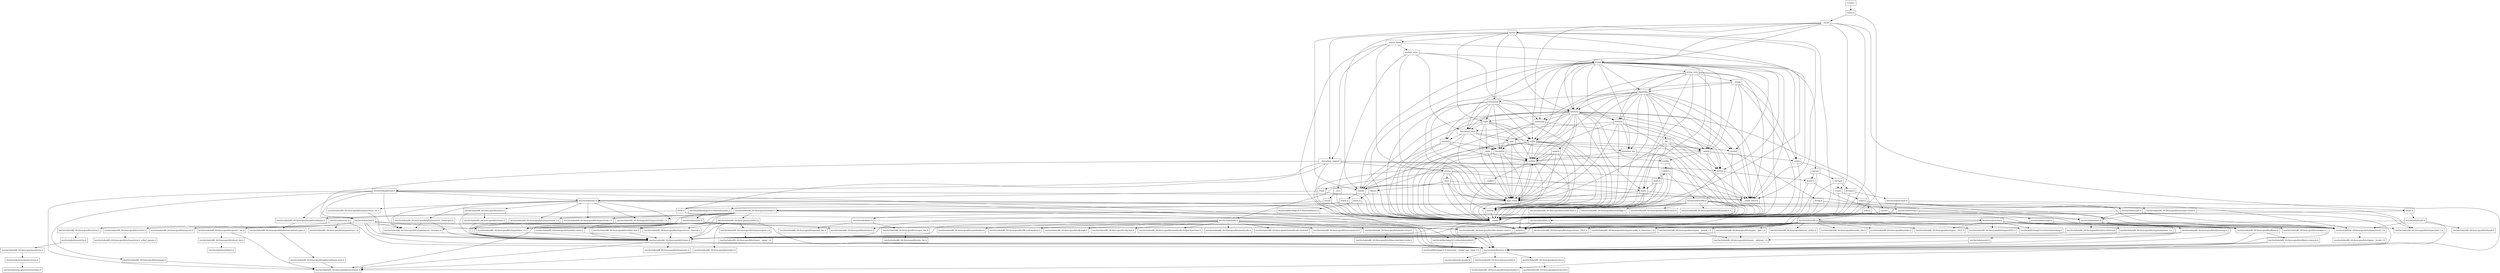 digraph "dependencies" {
  header_0 [ shape="box", label="\<stdin\>" ];
  header_1 [ shape="box", label="codecvt" ];
  header_10 [ shape="box", label="/usr/include/pthread.h" ];
  header_100 [ shape="box", label="/usr/include/x86_64-linux-gnu/bits/types/cookie_io_functions_t.h" ];
  header_101 [ shape="box", label="/usr/include/x86_64-linux-gnu/bits/stdio_lim.h" ];
  header_102 [ shape="box", label="/usr/include/x86_64-linux-gnu/bits/sys_errlist.h" ];
  header_103 [ shape="box", label="/usr/include/x86_64-linux-gnu/bits/stdio.h" ];
  header_104 [ shape="box", label="memory" ];
  header_105 [ shape="box", label="typeinfo" ];
  header_106 [ shape="box", label="exception" ];
  header_107 [ shape="box", label="new" ];
  header_108 [ shape="box", label="iterator" ];
  header_109 [ shape="box", label="__functional_base" ];
  header_11 [ shape="box", label="__locale" ];
  header_110 [ shape="box", label="tuple" ];
  header_111 [ shape="box", label="stdexcept" ];
  header_112 [ shape="box", label="cassert" ];
  header_113 [ shape="box", label="/usr/include/assert.h" ];
  header_114 [ shape="box", label="atomic" ];
  header_115 [ shape="box", label="functional" ];
  header_116 [ shape="box", label="bit" ];
  header_117 [ shape="box", label="cwchar" ];
  header_118 [ shape="box", label="cwctype" ];
  header_119 [ shape="box", label="cctype" ];
  header_12 [ shape="box", label="string" ];
  header_120 [ shape="box", label="ctype.h" ];
  header_121 [ shape="box", label="/usr/include/ctype.h" ];
  header_122 [ shape="box", label="wctype.h" ];
  header_123 [ shape="box", label="/usr/include/wctype.h" ];
  header_124 [ shape="box", label="/usr/include/x86_64-linux-gnu/bits/wctype-wchar.h" ];
  header_125 [ shape="box", label="mutex" ];
  header_126 [ shape="box", label="__mutex_base" ];
  header_127 [ shape="box", label="chrono" ];
  header_128 [ shape="box", label="ctime" ];
  header_129 [ shape="box", label="/usr/include/time.h" ];
  header_13 [ shape="box", label="string_view" ];
  header_130 [ shape="box", label="/usr/include/x86_64-linux-gnu/bits/time.h" ];
  header_131 [ shape="box", label="/usr/include/x86_64-linux-gnu/bits/timex.h" ];
  header_132 [ shape="box", label="/usr/include/x86_64-linux-gnu/bits/types/struct_tm.h" ];
  header_133 [ shape="box", label="/usr/include/x86_64-linux-gnu/bits/types/struct_itimerspec.h" ];
  header_134 [ shape="box", label="ratio" ];
  header_135 [ shape="box", label="climits" ];
  header_136 [ shape="box", label="limits.h" ];
  header_137 [ shape="box", label="/usr/local/lib/clang/10.0.0/include/limits.h" ];
  header_138 [ shape="box", label="/usr/include/limits.h" ];
  header_139 [ shape="box", label="/usr/include/x86_64-linux-gnu/bits/posix1_lim.h" ];
  header_14 [ shape="box", label="__string" ];
  header_140 [ shape="box", label="/usr/include/x86_64-linux-gnu/bits/local_lim.h" ];
  header_141 [ shape="box", label="/usr/include/linux/limits.h" ];
  header_142 [ shape="box", label="/usr/include/x86_64-linux-gnu/bits/posix2_lim.h" ];
  header_143 [ shape="box", label="/usr/include/x86_64-linux-gnu/bits/xopen_lim.h" ];
  header_144 [ shape="box", label="/usr/include/x86_64-linux-gnu/bits/uio_lim.h" ];
  header_145 [ shape="box", label="system_error" ];
  header_146 [ shape="box", label="__errc" ];
  header_147 [ shape="box", label="cerrno" ];
  header_148 [ shape="box", label="errno.h" ];
  header_149 [ shape="box", label="/usr/include/errno.h" ];
  header_15 [ shape="box", label="algorithm" ];
  header_150 [ shape="box", label="/usr/include/x86_64-linux-gnu/bits/errno.h" ];
  header_151 [ shape="box", label="/usr/include/linux/errno.h" ];
  header_152 [ shape="box", label="/usr/include/x86_64-linux-gnu/asm/errno.h" ];
  header_153 [ shape="box", label="/usr/include/asm-generic/errno.h" ];
  header_154 [ shape="box", label="/usr/include/asm-generic/errno-base.h" ];
  header_155 [ shape="box", label="/usr/include/x86_64-linux-gnu/bits/types/error_t.h" ];
  header_156 [ shape="box", label="__threading_support" ];
  header_157 [ shape="box", label="/usr/include/sched.h" ];
  header_158 [ shape="box", label="/usr/include/x86_64-linux-gnu/bits/sched.h" ];
  header_159 [ shape="box", label="/usr/include/x86_64-linux-gnu/bits/types/struct_sched_param.h" ];
  header_16 [ shape="box", label="initializer_list" ];
  header_160 [ shape="box", label="/usr/include/x86_64-linux-gnu/bits/cpu-set.h" ];
  header_161 [ shape="box", label="/usr/include/x86_64-linux-gnu/bits/setjmp.h" ];
  header_162 [ shape="box", label="locale.h" ];
  header_163 [ shape="box", label="/usr/include/locale.h" ];
  header_164 [ shape="box", label="/usr/include/x86_64-linux-gnu/bits/locale.h" ];
  header_17 [ shape="box", label="cstddef" ];
  header_18 [ shape="box", label="version" ];
  header_19 [ shape="box", label="/usr/local/lib/clang/10.0.0/include/stddef.h" ];
  header_2 [ shape="box", label="__config" ];
  header_20 [ shape="box", label="/usr/local/lib/clang/10.0.0/include/__stddef_max_align_t.h" ];
  header_21 [ shape="box", label="__nullptr" ];
  header_22 [ shape="box", label="type_traits" ];
  header_23 [ shape="box", label="cstring" ];
  header_24 [ shape="box", label="string.h" ];
  header_25 [ shape="box", label="/usr/include/string.h" ];
  header_26 [ shape="box", label="/usr/include/x86_64-linux-gnu/bits/libc-header-start.h" ];
  header_27 [ shape="box", label="stddef.h" ];
  header_28 [ shape="box", label="/usr/include/x86_64-linux-gnu/bits/types/locale_t.h" ];
  header_29 [ shape="box", label="/usr/include/x86_64-linux-gnu/bits/types/__locale_t.h" ];
  header_3 [ shape="box", label="/usr/include/features.h" ];
  header_30 [ shape="box", label="/usr/include/strings.h" ];
  header_31 [ shape="box", label="utility" ];
  header_32 [ shape="box", label="__tuple" ];
  header_33 [ shape="box", label="cstdint" ];
  header_34 [ shape="box", label="stdint.h" ];
  header_35 [ shape="box", label="/usr/local/lib/clang/10.0.0/include/stdint.h" ];
  header_36 [ shape="box", label="/usr/include/stdint.h" ];
  header_37 [ shape="box", label="/usr/include/x86_64-linux-gnu/bits/types.h" ];
  header_38 [ shape="box", label="/usr/include/x86_64-linux-gnu/bits/typesizes.h" ];
  header_39 [ shape="box", label="/usr/include/x86_64-linux-gnu/bits/wchar.h" ];
  header_4 [ shape="box", label="/usr/include/stdc-predef.h" ];
  header_40 [ shape="box", label="/usr/include/x86_64-linux-gnu/bits/stdint-intn.h" ];
  header_41 [ shape="box", label="/usr/include/x86_64-linux-gnu/bits/stdint-uintn.h" ];
  header_42 [ shape="box", label="__debug" ];
  header_43 [ shape="box", label="iosfwd" ];
  header_44 [ shape="box", label="wchar.h" ];
  header_45 [ shape="box", label="/usr/include/wchar.h" ];
  header_46 [ shape="box", label="/usr/include/x86_64-linux-gnu/bits/floatn.h" ];
  header_47 [ shape="box", label="/usr/include/x86_64-linux-gnu/bits/floatn-common.h" ];
  header_48 [ shape="box", label="/usr/local/lib/clang/10.0.0/include/stdarg.h" ];
  header_49 [ shape="box", label="/usr/include/x86_64-linux-gnu/bits/types/wint_t.h" ];
  header_5 [ shape="box", label="/usr/include/x86_64-linux-gnu/sys/cdefs.h" ];
  header_50 [ shape="box", label="/usr/include/x86_64-linux-gnu/bits/types/mbstate_t.h" ];
  header_51 [ shape="box", label="/usr/include/x86_64-linux-gnu/bits/types/__mbstate_t.h" ];
  header_52 [ shape="box", label="/usr/include/x86_64-linux-gnu/bits/types/__FILE.h" ];
  header_53 [ shape="box", label="/usr/include/x86_64-linux-gnu/bits/types/FILE.h" ];
  header_54 [ shape="box", label="cstdlib" ];
  header_55 [ shape="box", label="stdlib.h" ];
  header_56 [ shape="box", label="/usr/include/stdlib.h" ];
  header_57 [ shape="box", label="/usr/include/x86_64-linux-gnu/bits/waitflags.h" ];
  header_58 [ shape="box", label="/usr/include/x86_64-linux-gnu/bits/waitstatus.h" ];
  header_59 [ shape="box", label="/usr/include/x86_64-linux-gnu/sys/types.h" ];
  header_6 [ shape="box", label="/usr/include/x86_64-linux-gnu/bits/wordsize.h" ];
  header_60 [ shape="box", label="/usr/include/x86_64-linux-gnu/bits/types/clock_t.h" ];
  header_61 [ shape="box", label="/usr/include/x86_64-linux-gnu/bits/types/clockid_t.h" ];
  header_62 [ shape="box", label="/usr/include/x86_64-linux-gnu/bits/types/time_t.h" ];
  header_63 [ shape="box", label="/usr/include/x86_64-linux-gnu/bits/types/timer_t.h" ];
  header_64 [ shape="box", label="/usr/include/endian.h" ];
  header_65 [ shape="box", label="/usr/include/x86_64-linux-gnu/bits/endian.h" ];
  header_66 [ shape="box", label="/usr/include/x86_64-linux-gnu/bits/byteswap.h" ];
  header_67 [ shape="box", label="/usr/include/x86_64-linux-gnu/bits/uintn-identity.h" ];
  header_68 [ shape="box", label="/usr/include/x86_64-linux-gnu/sys/select.h" ];
  header_69 [ shape="box", label="/usr/include/x86_64-linux-gnu/bits/select.h" ];
  header_7 [ shape="box", label="/usr/include/x86_64-linux-gnu/bits/long-double.h" ];
  header_70 [ shape="box", label="/usr/include/x86_64-linux-gnu/bits/types/sigset_t.h" ];
  header_71 [ shape="box", label="/usr/include/x86_64-linux-gnu/bits/types/__sigset_t.h" ];
  header_72 [ shape="box", label="/usr/include/x86_64-linux-gnu/bits/types/struct_timeval.h" ];
  header_73 [ shape="box", label="/usr/include/x86_64-linux-gnu/bits/types/struct_timespec.h" ];
  header_74 [ shape="box", label="/usr/include/x86_64-linux-gnu/bits/pthreadtypes.h" ];
  header_75 [ shape="box", label="/usr/include/x86_64-linux-gnu/bits/thread-shared-types.h" ];
  header_76 [ shape="box", label="/usr/include/x86_64-linux-gnu/bits/pthreadtypes-arch.h" ];
  header_77 [ shape="box", label="/usr/include/alloca.h" ];
  header_78 [ shape="box", label="/usr/include/x86_64-linux-gnu/bits/stdlib-bsearch.h" ];
  header_79 [ shape="box", label="/usr/include/x86_64-linux-gnu/bits/stdlib-float.h" ];
  header_8 [ shape="box", label="/usr/include/x86_64-linux-gnu/gnu/stubs.h" ];
  header_80 [ shape="box", label="math.h" ];
  header_81 [ shape="box", label="/usr/include/math.h" ];
  header_82 [ shape="box", label="/usr/include/x86_64-linux-gnu/bits/math-vector.h" ];
  header_83 [ shape="box", label="/usr/include/x86_64-linux-gnu/bits/libm-simd-decl-stubs.h" ];
  header_84 [ shape="box", label="/usr/include/x86_64-linux-gnu/bits/flt-eval-method.h" ];
  header_85 [ shape="box", label="/usr/include/x86_64-linux-gnu/bits/fp-logb.h" ];
  header_86 [ shape="box", label="/usr/include/x86_64-linux-gnu/bits/fp-fast.h" ];
  header_87 [ shape="box", label="/usr/include/x86_64-linux-gnu/bits/mathcalls-helper-functions.h" ];
  header_88 [ shape="box", label="/usr/include/x86_64-linux-gnu/bits/mathcalls.h" ];
  header_89 [ shape="box", label="/usr/include/x86_64-linux-gnu/bits/mathcalls-narrow.h" ];
  header_9 [ shape="box", label="/usr/include/x86_64-linux-gnu/gnu/stubs-64.h" ];
  header_90 [ shape="box", label="/usr/include/x86_64-linux-gnu/bits/iscanonical.h" ];
  header_91 [ shape="box", label="/usr/include/x86_64-linux-gnu/bits/mathinline.h" ];
  header_92 [ shape="box", label="limits" ];
  header_93 [ shape="box", label="__undef_macros" ];
  header_94 [ shape="box", label="cstdio" ];
  header_95 [ shape="box", label="stdio.h" ];
  header_96 [ shape="box", label="/usr/include/stdio.h" ];
  header_97 [ shape="box", label="/usr/include/x86_64-linux-gnu/bits/types/__fpos_t.h" ];
  header_98 [ shape="box", label="/usr/include/x86_64-linux-gnu/bits/types/__fpos64_t.h" ];
  header_99 [ shape="box", label="/usr/include/x86_64-linux-gnu/bits/types/struct_FILE.h" ];
  header_118 -> header_2;
  header_118 -> header_122;
  header_118 -> header_119;
  header_119 -> header_2;
  header_119 -> header_120;
  header_61 -> header_37;
  header_60 -> header_37;
  header_63 -> header_37;
  header_62 -> header_37;
  header_64 -> header_65;
  header_64 -> header_3;
  header_64 -> header_67;
  header_64 -> header_66;
  header_67 -> header_37;
  header_66 -> header_37;
  header_66 -> header_3;
  header_69 -> header_6;
  header_68 -> header_37;
  header_68 -> header_72;
  header_68 -> header_73;
  header_68 -> header_70;
  header_68 -> header_62;
  header_68 -> header_3;
  header_68 -> header_69;
  header_161 -> header_6;
  header_114 -> header_18;
  header_114 -> header_17;
  header_114 -> header_2;
  header_114 -> header_33;
  header_114 -> header_22;
  header_115 -> header_31;
  header_115 -> header_18;
  header_115 -> header_22;
  header_115 -> header_2;
  header_115 -> header_105;
  header_115 -> header_104;
  header_115 -> header_109;
  header_115 -> header_106;
  header_115 -> header_110;
  header_163 -> header_27;
  header_163 -> header_28;
  header_163 -> header_3;
  header_163 -> header_164;
  header_72 -> header_37;
  header_73 -> header_37;
  header_70 -> header_71;
  header_76 -> header_6;
  header_77 -> header_27;
  header_77 -> header_3;
  header_74 -> header_75;
  header_75 -> header_76;
  header_116 -> header_18;
  header_116 -> header_22;
  header_116 -> header_2;
  header_116 -> header_42;
  header_116 -> header_92;
  header_116 -> header_93;
  header_117 -> header_44;
  header_117 -> header_2;
  header_117 -> header_118;
  header_112 -> header_2;
  header_112 -> header_113;
  header_113 -> header_3;
  header_110 -> header_17;
  header_110 -> header_18;
  header_110 -> header_32;
  header_110 -> header_31;
  header_110 -> header_109;
  header_110 -> header_2;
  header_110 -> header_22;
  header_111 -> header_43;
  header_111 -> header_106;
  header_111 -> header_2;
  header_47 -> header_7;
  header_47 -> header_3;
  header_46 -> header_47;
  header_46 -> header_3;
  header_45 -> header_53;
  header_45 -> header_28;
  header_45 -> header_39;
  header_45 -> header_50;
  header_45 -> header_27;
  header_45 -> header_26;
  header_45 -> header_46;
  header_45 -> header_52;
  header_45 -> header_49;
  header_45 -> header_48;
  header_44 -> header_45;
  header_44 -> header_2;
  header_43 -> header_44;
  header_43 -> header_2;
  header_42 -> header_94;
  header_42 -> header_43;
  header_42 -> header_17;
  header_42 -> header_2;
  header_42 -> header_54;
  header_41 -> header_37;
  header_40 -> header_37;
  header_105 -> header_106;
  header_105 -> header_2;
  header_105 -> header_33;
  header_105 -> header_17;
  header_104 -> header_43;
  header_104 -> header_17;
  header_104 -> header_112;
  header_104 -> header_18;
  header_104 -> header_33;
  header_104 -> header_23;
  header_104 -> header_22;
  header_104 -> header_2;
  header_104 -> header_108;
  header_104 -> header_93;
  header_104 -> header_105;
  header_104 -> header_109;
  header_104 -> header_107;
  header_104 -> header_31;
  header_104 -> header_110;
  header_104 -> header_114;
  header_104 -> header_92;
  header_104 -> header_111;
  header_107 -> header_18;
  header_107 -> header_106;
  header_107 -> header_2;
  header_107 -> header_17;
  header_107 -> header_22;
  header_106 -> header_54;
  header_106 -> header_18;
  header_106 -> header_17;
  header_106 -> header_2;
  header_106 -> header_22;
  header_100 -> header_37;
  header_5 -> header_6;
  header_5 -> header_7;
  header_2 -> header_3;
  header_3 -> header_4;
  header_3 -> header_5;
  header_3 -> header_8;
  header_0 -> header_1;
  header_1 -> header_2;
  header_1 -> header_11;
  header_8 -> header_9;
  header_59 -> header_37;
  header_59 -> header_27;
  header_59 -> header_61;
  header_59 -> header_60;
  header_59 -> header_63;
  header_59 -> header_62;
  header_59 -> header_3;
  header_59 -> header_74;
  header_59 -> header_40;
  header_59 -> header_68;
  header_59 -> header_64;
  header_50 -> header_51;
  header_54 -> header_2;
  header_54 -> header_55;
  header_55 -> header_80;
  header_55 -> header_2;
  header_55 -> header_56;
  header_56 -> header_58;
  header_56 -> header_59;
  header_56 -> header_28;
  header_56 -> header_27;
  header_56 -> header_26;
  header_56 -> header_57;
  header_56 -> header_46;
  header_56 -> header_77;
  header_56 -> header_78;
  header_56 -> header_79;
  header_130 -> header_37;
  header_130 -> header_131;
  header_131 -> header_72;
  header_131 -> header_37;
  header_132 -> header_37;
  header_133 -> header_37;
  header_133 -> header_73;
  header_134 -> header_22;
  header_134 -> header_2;
  header_134 -> header_33;
  header_134 -> header_93;
  header_134 -> header_135;
  header_135 -> header_2;
  header_135 -> header_136;
  header_136 -> header_2;
  header_136 -> header_137;
  header_137 -> header_138;
  header_138 -> header_139;
  header_138 -> header_143;
  header_138 -> header_26;
  header_138 -> header_142;
  header_139 -> header_6;
  header_139 -> header_140;
  header_28 -> header_29;
  header_25 -> header_27;
  header_25 -> header_26;
  header_25 -> header_28;
  header_25 -> header_30;
  header_24 -> header_25;
  header_24 -> header_2;
  header_27 -> header_19;
  header_26 -> header_3;
  header_21 -> header_2;
  header_23 -> header_24;
  header_23 -> header_2;
  header_22 -> header_18;
  header_22 -> header_17;
  header_22 -> header_2;
  header_127 -> header_18;
  header_127 -> header_22;
  header_127 -> header_134;
  header_127 -> header_2;
  header_127 -> header_93;
  header_127 -> header_92;
  header_127 -> header_128;
  header_126 -> header_127;
  header_126 -> header_145;
  header_126 -> header_156;
  header_126 -> header_2;
  header_126 -> header_93;
  header_125 -> header_156;
  header_125 -> header_18;
  header_125 -> header_33;
  header_125 -> header_126;
  header_125 -> header_2;
  header_125 -> header_104;
  header_125 -> header_115;
  header_125 -> header_110;
  header_125 -> header_93;
  header_124 -> header_37;
  header_124 -> header_64;
  header_124 -> header_49;
  header_123 -> header_37;
  header_123 -> header_124;
  header_123 -> header_3;
  header_123 -> header_49;
  header_123 -> header_28;
  header_122 -> header_123;
  header_122 -> header_2;
  header_121 -> header_37;
  header_121 -> header_28;
  header_121 -> header_3;
  header_121 -> header_64;
  header_120 -> header_2;
  header_120 -> header_121;
  header_129 -> header_61;
  header_129 -> header_28;
  header_129 -> header_73;
  header_129 -> header_27;
  header_129 -> header_63;
  header_129 -> header_130;
  header_129 -> header_60;
  header_129 -> header_132;
  header_129 -> header_62;
  header_129 -> header_3;
  header_129 -> header_133;
  header_128 -> header_2;
  header_128 -> header_129;
  header_36 -> header_39;
  header_36 -> header_37;
  header_36 -> header_26;
  header_36 -> header_6;
  header_36 -> header_41;
  header_36 -> header_40;
  header_37 -> header_6;
  header_37 -> header_3;
  header_37 -> header_38;
  header_34 -> header_35;
  header_34 -> header_2;
  header_35 -> header_36;
  header_32 -> header_17;
  header_32 -> header_2;
  header_32 -> header_22;
  header_33 -> header_34;
  header_33 -> header_2;
  header_30 -> header_27;
  header_30 -> header_3;
  header_30 -> header_28;
  header_31 -> header_16;
  header_31 -> header_17;
  header_31 -> header_18;
  header_31 -> header_32;
  header_31 -> header_33;
  header_31 -> header_23;
  header_31 -> header_22;
  header_31 -> header_2;
  header_31 -> header_42;
  header_152 -> header_153;
  header_153 -> header_154;
  header_150 -> header_151;
  header_151 -> header_152;
  header_156 -> header_10;
  header_156 -> header_157;
  header_156 -> header_148;
  header_156 -> header_127;
  header_156 -> header_43;
  header_156 -> header_2;
  header_156 -> header_93;
  header_157 -> header_37;
  header_157 -> header_27;
  header_157 -> header_73;
  header_157 -> header_62;
  header_157 -> header_3;
  header_157 -> header_160;
  header_157 -> header_158;
  header_158 -> header_159;
  header_109 -> header_31;
  header_109 -> header_22;
  header_109 -> header_2;
  header_109 -> header_105;
  header_109 -> header_107;
  header_109 -> header_106;
  header_108 -> header_16;
  header_108 -> header_17;
  header_108 -> header_18;
  header_108 -> header_22;
  header_108 -> header_2;
  header_108 -> header_43;
  header_108 -> header_42;
  header_108 -> header_109;
  header_82 -> header_83;
  header_81 -> header_90;
  header_81 -> header_37;
  header_81 -> header_26;
  header_81 -> header_91;
  header_81 -> header_46;
  header_81 -> header_89;
  header_81 -> header_88;
  header_81 -> header_82;
  header_81 -> header_87;
  header_81 -> header_86;
  header_81 -> header_85;
  header_81 -> header_84;
  header_80 -> header_81;
  header_80 -> header_2;
  header_80 -> header_55;
  header_80 -> header_92;
  header_80 -> header_22;
  header_140 -> header_141;
  header_143 -> header_144;
  header_145 -> header_111;
  header_145 -> header_22;
  header_145 -> header_109;
  header_145 -> header_12;
  header_145 -> header_146;
  header_147 -> header_148;
  header_147 -> header_2;
  header_146 -> header_2;
  header_146 -> header_147;
  header_149 -> header_150;
  header_149 -> header_3;
  header_149 -> header_155;
  header_148 -> header_149;
  header_148 -> header_2;
  header_14 -> header_15;
  header_14 -> header_2;
  header_14 -> header_42;
  header_14 -> header_94;
  header_14 -> header_104;
  header_14 -> header_93;
  header_15 -> header_16;
  header_15 -> header_115;
  header_15 -> header_18;
  header_15 -> header_23;
  header_15 -> header_31;
  header_15 -> header_17;
  header_15 -> header_2;
  header_15 -> header_108;
  header_15 -> header_93;
  header_15 -> header_116;
  header_15 -> header_104;
  header_15 -> header_22;
  header_15 -> header_42;
  header_16 -> header_17;
  header_16 -> header_2;
  header_17 -> header_18;
  header_17 -> header_2;
  header_17 -> header_19;
  header_17 -> header_21;
  header_17 -> header_22;
  header_10 -> header_157;
  header_10 -> header_6;
  header_10 -> header_73;
  header_10 -> header_3;
  header_10 -> header_74;
  header_10 -> header_161;
  header_10 -> header_129;
  header_10 -> header_64;
  header_11 -> header_12;
  header_11 -> header_33;
  header_11 -> header_31;
  header_11 -> header_125;
  header_11 -> header_2;
  header_11 -> header_119;
  header_11 -> header_104;
  header_11 -> header_162;
  header_12 -> header_42;
  header_12 -> header_15;
  header_12 -> header_16;
  header_12 -> header_2;
  header_12 -> header_13;
  header_12 -> header_18;
  header_12 -> header_33;
  header_12 -> header_23;
  header_12 -> header_31;
  header_12 -> header_43;
  header_12 -> header_108;
  header_12 -> header_93;
  header_12 -> header_104;
  header_12 -> header_94;
  header_12 -> header_117;
  header_12 -> header_109;
  header_12 -> header_22;
  header_12 -> header_111;
  header_13 -> header_14;
  header_13 -> header_15;
  header_13 -> header_18;
  header_13 -> header_42;
  header_13 -> header_2;
  header_13 -> header_108;
  header_13 -> header_93;
  header_13 -> header_92;
  header_13 -> header_111;
  header_18 -> header_2;
  header_19 -> header_20;
  header_98 -> header_37;
  header_98 -> header_51;
  header_99 -> header_37;
  header_94 -> header_95;
  header_94 -> header_2;
  header_95 -> header_96;
  header_95 -> header_2;
  header_96 -> header_53;
  header_96 -> header_37;
  header_96 -> header_27;
  header_96 -> header_26;
  header_96 -> header_102;
  header_96 -> header_100;
  header_96 -> header_98;
  header_96 -> header_99;
  header_96 -> header_97;
  header_96 -> header_101;
  header_96 -> header_52;
  header_96 -> header_103;
  header_96 -> header_48;
  header_97 -> header_37;
  header_97 -> header_51;
  header_92 -> header_18;
  header_92 -> header_93;
  header_92 -> header_2;
  header_92 -> header_22;
  header_162 -> header_163;
  header_162 -> header_2;
}